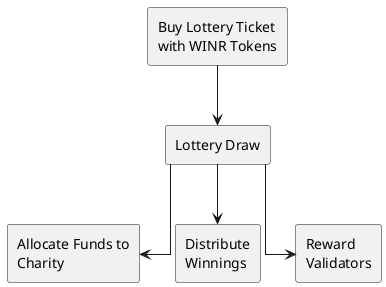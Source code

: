@startuml
skinparam linetype ortho

rectangle "Buy Lottery Ticket\nwith WINR Tokens" as BuyTicket
rectangle "Lottery Draw" as Draw
rectangle "Allocate Funds to\nCharity" as Charity
rectangle "Distribute\nWinnings" as Distribute
rectangle "Reward\nValidators" as Reward

BuyTicket --> Draw
Draw --> Charity
Draw --> Distribute
Draw --> Reward

@enduml
